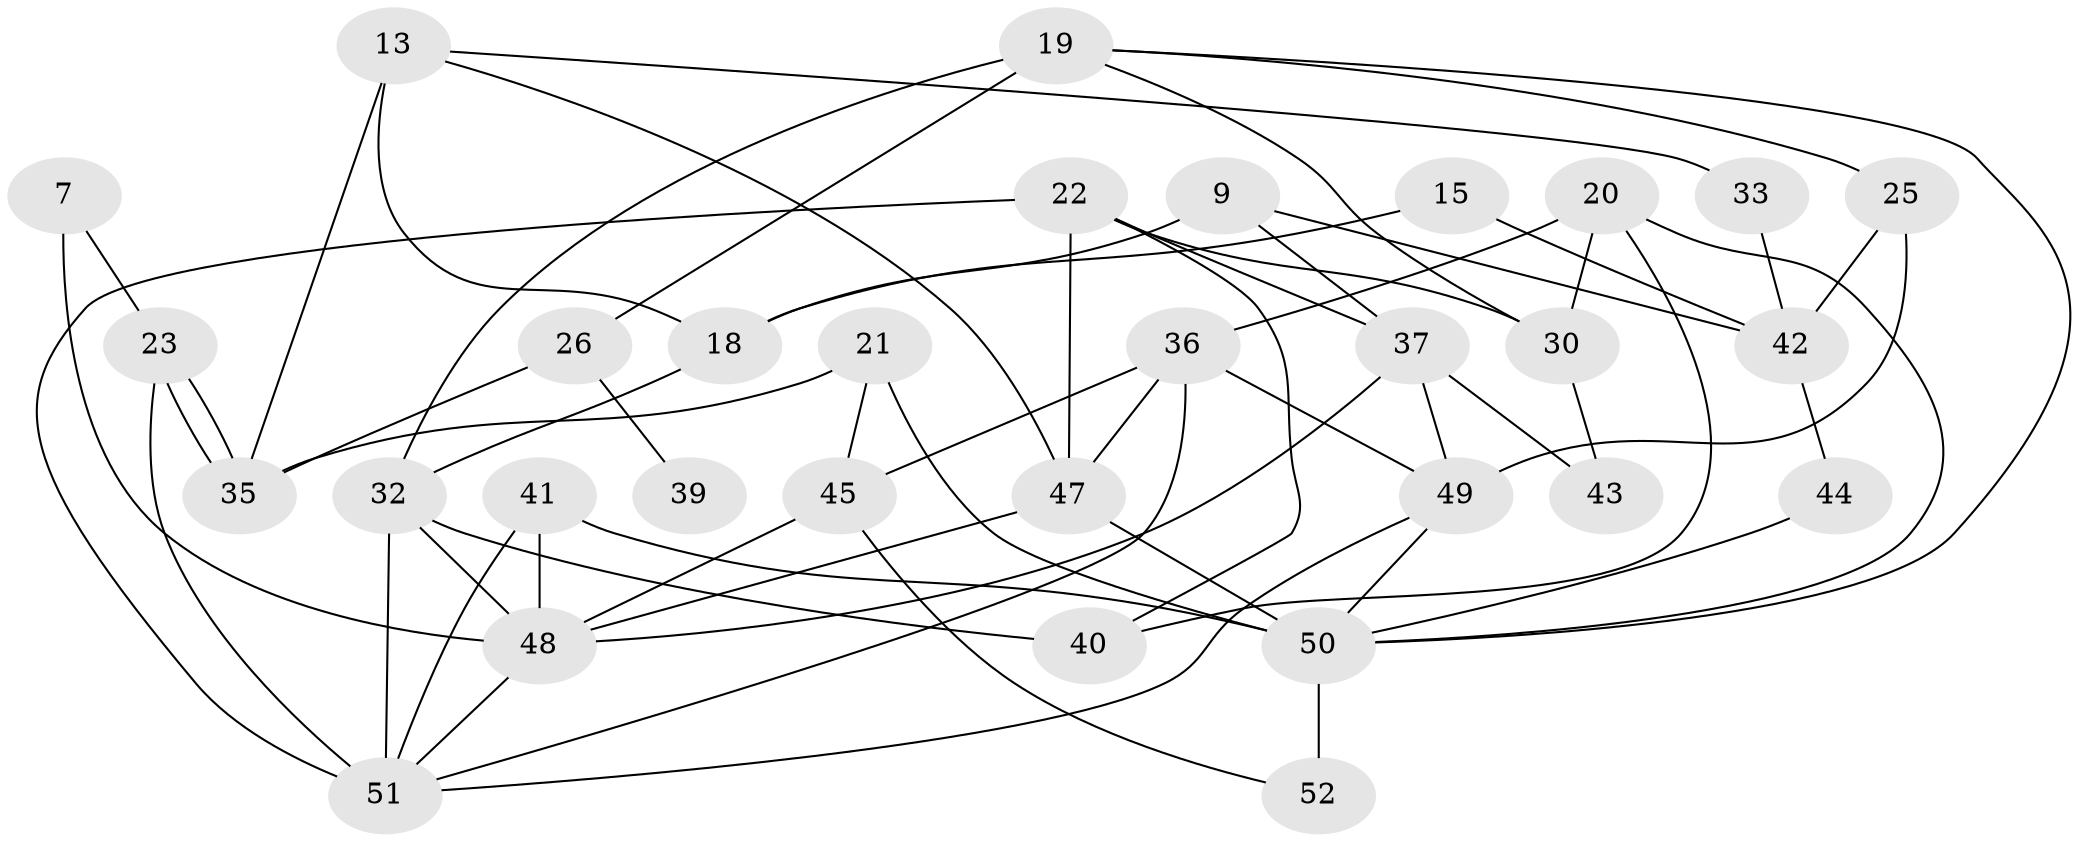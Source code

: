 // original degree distribution, {4: 0.25, 6: 0.057692307692307696, 2: 0.1346153846153846, 5: 0.19230769230769232, 3: 0.28846153846153844, 8: 0.019230769230769232, 7: 0.057692307692307696}
// Generated by graph-tools (version 1.1) at 2025/55/03/04/25 21:55:01]
// undirected, 31 vertices, 61 edges
graph export_dot {
graph [start="1"]
  node [color=gray90,style=filled];
  7;
  9;
  13;
  15;
  18 [super="+8"];
  19;
  20 [super="+10"];
  21;
  22 [super="+6"];
  23 [super="+12"];
  25;
  26 [super="+14"];
  30;
  32 [super="+17+16"];
  33;
  35;
  36 [super="+11"];
  37;
  39;
  40 [super="+29"];
  41;
  42;
  43;
  44 [super="+27"];
  45 [super="+28"];
  47 [super="+1+31"];
  48 [super="+2+46+24"];
  49 [super="+5"];
  50 [super="+34"];
  51 [super="+38"];
  52;
  7 -- 23;
  7 -- 48;
  9 -- 37;
  9 -- 42;
  9 -- 18;
  13 -- 35;
  13 -- 18;
  13 -- 33;
  13 -- 47;
  15 -- 18;
  15 -- 42;
  18 -- 32 [weight=3];
  19 -- 30;
  19 -- 25;
  19 -- 26;
  19 -- 50;
  19 -- 32 [weight=2];
  20 -- 50;
  20 -- 30;
  20 -- 40;
  20 -- 36;
  21 -- 50 [weight=2];
  21 -- 35;
  21 -- 45;
  22 -- 51 [weight=2];
  22 -- 30;
  22 -- 40;
  22 -- 47;
  22 -- 37;
  23 -- 35 [weight=2];
  23 -- 35;
  23 -- 51 [weight=2];
  25 -- 42;
  25 -- 49;
  26 -- 35 [weight=2];
  26 -- 39 [weight=2];
  30 -- 43;
  32 -- 40 [weight=3];
  32 -- 51;
  32 -- 48 [weight=3];
  33 -- 42;
  36 -- 47 [weight=2];
  36 -- 51;
  36 -- 45 [weight=2];
  36 -- 49;
  37 -- 43;
  37 -- 48;
  37 -- 49;
  41 -- 50 [weight=2];
  41 -- 51 [weight=2];
  41 -- 48;
  42 -- 44;
  44 -- 50 [weight=2];
  45 -- 48;
  45 -- 52;
  47 -- 50 [weight=2];
  47 -- 48;
  48 -- 51;
  49 -- 51;
  49 -- 50;
  50 -- 52 [weight=2];
}
